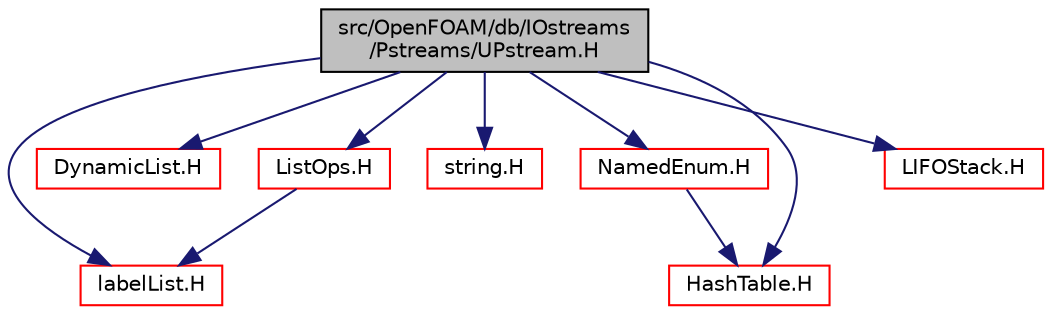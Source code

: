 digraph "src/OpenFOAM/db/IOstreams/Pstreams/UPstream.H"
{
  bgcolor="transparent";
  edge [fontname="Helvetica",fontsize="10",labelfontname="Helvetica",labelfontsize="10"];
  node [fontname="Helvetica",fontsize="10",shape=record];
  Node1 [label="src/OpenFOAM/db/IOstreams\l/Pstreams/UPstream.H",height=0.2,width=0.4,color="black", fillcolor="grey75", style="filled", fontcolor="black"];
  Node1 -> Node2 [color="midnightblue",fontsize="10",style="solid",fontname="Helvetica"];
  Node2 [label="labelList.H",height=0.2,width=0.4,color="red",URL="$a08908.html"];
  Node1 -> Node3 [color="midnightblue",fontsize="10",style="solid",fontname="Helvetica"];
  Node3 [label="DynamicList.H",height=0.2,width=0.4,color="red",URL="$a07656.html"];
  Node1 -> Node4 [color="midnightblue",fontsize="10",style="solid",fontname="Helvetica"];
  Node4 [label="HashTable.H",height=0.2,width=0.4,color="red",URL="$a07604.html"];
  Node1 -> Node5 [color="midnightblue",fontsize="10",style="solid",fontname="Helvetica"];
  Node5 [label="string.H",height=0.2,width=0.4,color="red",URL="$a09000.html"];
  Node1 -> Node6 [color="midnightblue",fontsize="10",style="solid",fontname="Helvetica"];
  Node6 [label="NamedEnum.H",height=0.2,width=0.4,color="red",URL="$a07706.html"];
  Node6 -> Node4 [color="midnightblue",fontsize="10",style="solid",fontname="Helvetica"];
  Node1 -> Node7 [color="midnightblue",fontsize="10",style="solid",fontname="Helvetica"];
  Node7 [label="ListOps.H",height=0.2,width=0.4,color="red",URL="$a07674.html",tooltip="Various functions to operate on Lists. "];
  Node7 -> Node2 [color="midnightblue",fontsize="10",style="solid",fontname="Helvetica"];
  Node1 -> Node8 [color="midnightblue",fontsize="10",style="solid",fontname="Helvetica"];
  Node8 [label="LIFOStack.H",height=0.2,width=0.4,color="red",URL="$a07640.html"];
}
